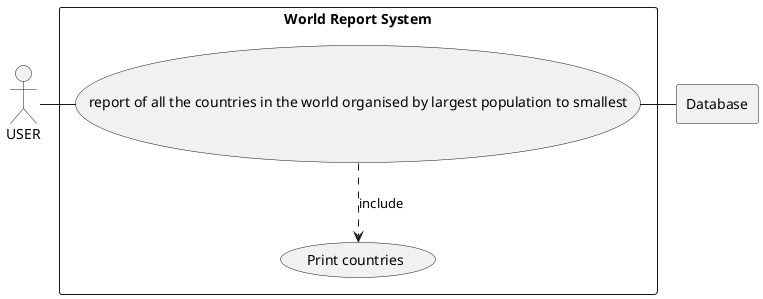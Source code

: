 @startuml

actor USER as "USER"

rectangle Database

rectangle "World Report System"{

usecase UC1 as "report of all the countries in the world organised by largest population to smallest"

usecase UCp as "Print countries"

USER - UC1
UC1 ..> UCp : include
UC1 - Database

}

newpage

actor USER as "USER"

rectangle Database

rectangle "World Report System"{

usecase UC2 as "report of all the countries in a continent organised by largest population to smallest."

usecase UCp as "Print countries"

USER - UC2
UC2 ..> UCp : include
UC2 - Database

}

newpage

actor USER as "USER"

rectangle Database

rectangle "World Report System"{

usecase UC3 as "report of all the countries in a region organised by largest population to smallest"

usecase UCp as "Print countries"

USER - UC3
UC3 ..> UCp : include
UC3 - Database

}

newpage

actor USER as "USER"

rectangle Database

rectangle "World Report System"{

usecase UC4 as "report about the top N populated countries in the world where N is provided by the user."

usecase UCp as "Print countries"

USER - UC4
UC4 ..> UCp : include
UC4 - Database

}

newpage

actor USER as "USER"

rectangle Database

rectangle "World Report System"{

usecase UC5 as "report about the top N populated countries in a continent where N is provided by the user."

usecase UCp as "Print countries"

USER - UC5
UC5 ..> UCp : include
UC5 - Database

}

newpage

actor USER as "USER"

rectangle Database

rectangle "World Report System"{

usecase UC6 as "report about the top N populated countries in a region where N is provided by the user."

usecase UCp as "Print countries"

USER - UC6
UC6 ..> UCp : include
UC6 - Database

}

newpage

actor USER as "USER"

rectangle Database

rectangle "World Report System"{

usecase UC7 as "report about all the cities in the world organised by largest population to smallest."

usecase UCp as "Print cities"

USER - UC7
UC7 ..> UCp : include
UC7 - Database

}

newpage

actor USER as "USER"

rectangle Database

rectangle "World Report System"{

usecase UC8 as "report about all the cities in a continent organised by largest population to smallest."

usecase UCp as "Print cities"

USER - UC8
UC8 ..> UCp : include
UC8 - Database

}

newpage

actor USER as "USER"

rectangle Database

rectangle "World Report System"{

usecase UC9 as "report about all the cities in a region organised by largest population to smallest."

usecase UCp as "Print cities"

USER - UC9
UC9 ..> UCp : include
UC9 - Database

}

newpage

actor USER as "USER"

rectangle Database

rectangle "World Report System"{

usecase UC10 as "report about all the cities in a country organised by largest population to smallest."

usecase UCp as "Print cities"

USER - UC10
UC10 ..> UCp : include
UC10 - Database

}

newpage

actor USER as "USER"

rectangle Database

rectangle "World Report System"{

usecase UC11 as "report about all the cities in a district organised by largest population to smallest."

usecase UCp as "Print cities"

USER - UC11
UC11 ..> UCp : include
UC11 - Database

}

newpage

actor USER as "USER"

rectangle Database

rectangle "World Report System"{

usecase UC12 as "report about the top N populated cities in the world where N is provided by the user."

usecase UCp as "Print cities"

USER - UC12
UC12 ..> UCp : include
UC12 - Database

}

newpage

actor USER as "USER"

rectangle Database

rectangle "World Report System"{

usecase UC13 as "report about the top N populated cities in a continent where N is provided by the user."

usecase UCp as "Print cities"

USER - UC13
UC13 ..> UCp : include
UC13 - Database

}

newpage

actor USER as "USER"

rectangle Database

rectangle "World Report System"{

usecase UC14 as "report about the top N populated cities in a region where N is provided by the user."

usecase UCp as "Print cities"

USER - UC14
UC14 ..> UCp : include
UC14 - Database

}

newpage

actor USER as "USER"

rectangle Database

rectangle "World Report System"{

usecase UC15 as "report about the top N populated cities in a country where N is provided by the user."

usecase UCp as "Print cities"

USER - UC15
UC15 ..> UCp : include
UC15 - Database

}

newpage

actor USER as "USER"

rectangle Database

rectangle "World Report System"{

usecase UC16 as "report about the top N populated cities in a district where N is provided by the user."

usecase UCp as "Print cities"

USER - UC16
UC16 ..> UCp : include
UC16 - Database

}

newpage

actor USER as "USER"

rectangle Database

rectangle "World Report System"{

usecase UC17 as "report about all the capital cities in the world organised by largest population to smallest."

usecase UCp as "Print capital cities"

USER - UC17
UC17 ..> UCp : include
UC17 - Database

}

newpage

actor USER as "USER"

rectangle Database

rectangle "World Report System"{

usecase UC18 as "report about all the capital cities in a continent organised by largest population to smallest."

usecase UCp as "Print capital cities"

USER - UC18
UC18 ..> UCp : include
UC18 - Database

}

newpage

actor USER as "USER"

rectangle Database

rectangle "World Report System"{

usecase UC19 as "report about all the capital cities in a region organised by largest to smallest."

usecase UCp as "Print capital cities"

USER - UC19
UC19 ..> UCp : include
UC19 - Database

}

newpage

actor USER as "USER"

rectangle Database

rectangle "World Report System"{

usecase UC20 as "report about the top N populated capital cities in the world where N is provided by the user."

usecase UCp as "Print capital cities"

USER - UC20
UC20 ..> UCp : include
UC20 - Database

}

newpage

actor USER as "USER"

rectangle Database

rectangle "World Report System"{

usecase UC21 as "report about the top N populated capital cities in a continent where N is provided by the user."

usecase UCp as "Print capital cities"

USER - UC21
UC21 ..> UCp : include
UC21 - Database

}

newpage

actor USER as "USER"

rectangle Database

rectangle "World Report System"{

usecase UC22 as "report about he top N populated capital cities in a region where N is provided by the user."

usecase UCp as "Print capital cities"

USER - UC22
UC22 ..> UCp : include
UC22 - Database

}

newpage

actor USER as "USER"

rectangle Database

rectangle "World Report System"{

usecase UC23 as "report about the population of people, people living in cities, and people not living in cities in each continent."

usecase UCp as "Print people"

USER - UC23
UC23 ..> UCp : include
UC23 - Database

}

newpage

actor USER as "USER"

rectangle Database

rectangle "World Report System"{

usecase UC24 as "report about the population of people, people living in cities, and people not living in cities in each region."

usecase UCp as "Print people"

USER - UC24
UC24 ..> UCp : include
UC24 - Database

}

newpage

actor USER as "USER"

rectangle Database

rectangle "World Report System"{

usecase UC25 as "report about the population of people, people living in cities, and people not living in cities in each country."

usecase UCp as "Print people"

USER - UC25
UC25 ..> UCp : include
UC25 - Database

}

newpage

actor USER as "USER"

rectangle Database

rectangle "World Report System"{

usecase UC26 as "make information about the population of the world, population of any continent, population of any region,
 population of any country, population of any district and population of any city accessible to the organisation."

usecase UCp as "Print population"

USER - UC26
UC26 ..> UCp : include
UC26 - Database

}

newpage

actor USER as "USER"

rectangle Database

rectangle "World Report System"{

usecase UC27 as "provided a number of people who speak Chinese."

usecase UCp as "Print number of speakers"

USER - UC27
UC27 ..> UCp : include
UC27 - Database

}

newpage

actor USER as "USER"

rectangle Database

rectangle "World Report System"{

usecase UC28 as "provided a number of people who speak English."

usecase UCp as "Print number of speakers"

USER - UC28
UC28 ..> UCp : include
UC28 - Database

}

newpage

actor USER as "USER"

rectangle Database

rectangle "World Report System"{

usecase UC29 as "provided a number of people who speak Hindi."

usecase UCp as "Print number of speakers"

USER - UC29
UC29 ..> UCp : include
UC29 - Database

}

newpage

actor USER as "USER"

rectangle Database

rectangle "World Report System"{

usecase UC30 as "provided a number of people who speak Spanish."

usecase UCp as "Print number of speakers"

USER - UC30
UC30 ..> UCp : include
UC30 - Database

}

newpage

actor USER as "USER"

rectangle Database

rectangle "World Report System"{

usecase UC31 as "provided a number of people who speak Arabic."

usecase UCp as "Print number of speakers"

USER - UC31
UC31 ..> UCp : include
UC31 - Database

}
@enduml